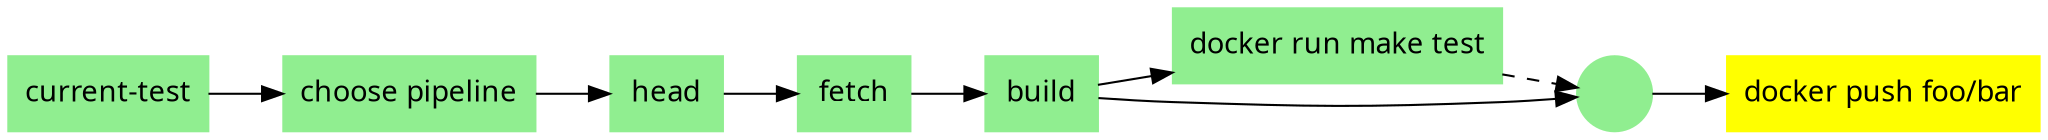 digraph pipeline {
  graph [fontname="ui-system,sans-serif"]
  node [fontname="ui-system,sans-serif",shape="box"]
  edge [fontname="ui-system,sans-serif"]
  rankdir=LR
  n3 [label="current-test",color="#90ee90",fillcolor="#90ee90",style="filled"]
  n2 [label="choose pipeline",color="#90ee90",fillcolor="#90ee90",style="filled"]
  n8 [label="head",color="#90ee90",fillcolor="#90ee90",style="filled"]
  n7 [label="fetch",color="#90ee90",fillcolor="#90ee90",style="filled"]
  n6 [label="build",color="#90ee90",fillcolor="#90ee90",style="filled"]
  n5 [label="docker run make test",color="#90ee90",fillcolor="#90ee90",style="filled"]
  n4 [label="",color="#90ee90",fillcolor="#90ee90",style="filled",shape="circle"]
  n1 [label="docker push foo/bar",color="#ffff00",fillcolor="#ffff00",style="filled"]
  n4 -> n1
  n6 -> n4
  n5 -> n4 [style="dashed"]
  n6 -> n5
  n7 -> n6
  n8 -> n7
  n2 -> n8
  n3 -> n2
  }
